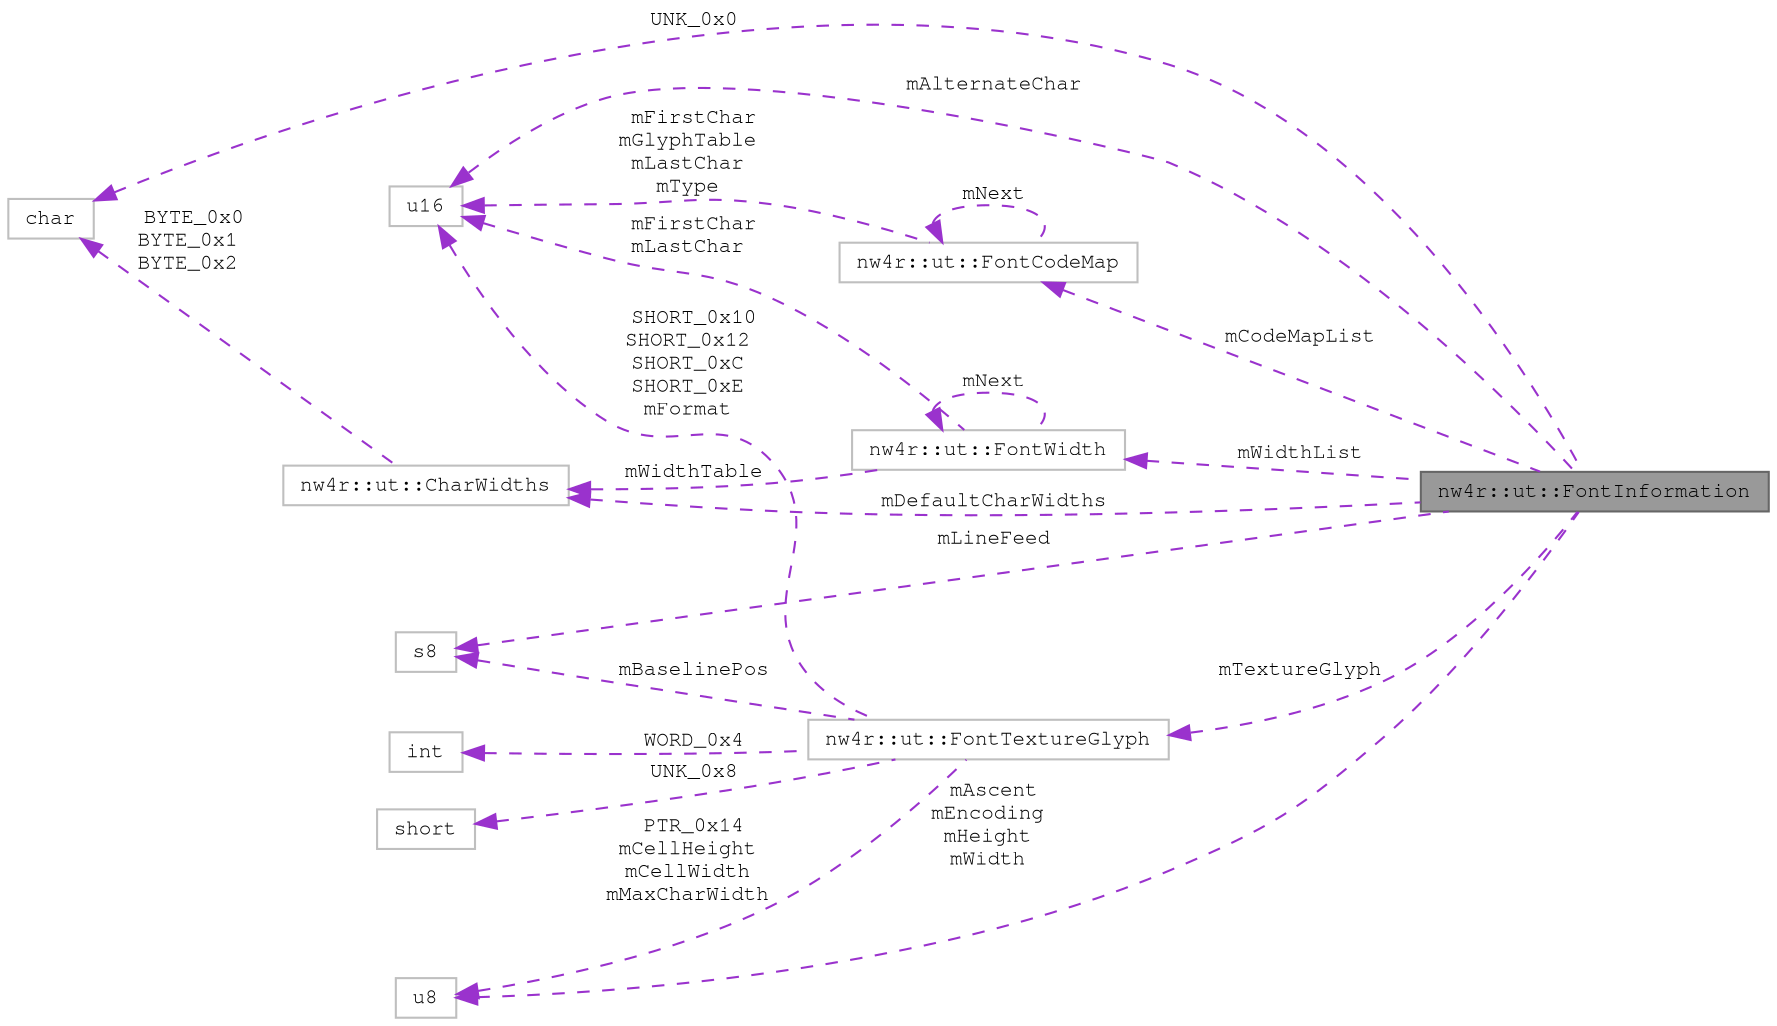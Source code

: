 digraph "nw4r::ut::FontInformation"
{
 // LATEX_PDF_SIZE
  bgcolor="transparent";
  edge [fontname=FreeMono,fontsize=10,labelfontname=FreeMono,labelfontsize=10];
  node [fontname=FreeMono,fontsize=10,shape=box,height=0.2,width=0.4];
  rankdir="LR";
  Node1 [label="nw4r::ut::FontInformation",height=0.2,width=0.4,color="gray40", fillcolor="grey60", style="filled", fontcolor="black",tooltip=" "];
  Node2 -> Node1 [dir="back",color="darkorchid3",style="dashed",label=" UNK_0x0" ];
  Node2 [label="char",height=0.2,width=0.4,color="grey75", fillcolor="white", style="filled",tooltip=" "];
  Node3 -> Node1 [dir="back",color="darkorchid3",style="dashed",label=" mLineFeed" ];
  Node3 [label="s8",height=0.2,width=0.4,color="grey75", fillcolor="white", style="filled",tooltip=" "];
  Node4 -> Node1 [dir="back",color="darkorchid3",style="dashed",label=" mAlternateChar" ];
  Node4 [label="u16",height=0.2,width=0.4,color="grey75", fillcolor="white", style="filled",URL="$classu16.html",tooltip=" "];
  Node5 -> Node1 [dir="back",color="darkorchid3",style="dashed",label=" mDefaultCharWidths" ];
  Node5 [label="nw4r::ut::CharWidths",height=0.2,width=0.4,color="grey75", fillcolor="white", style="filled",URL="$structnw4r_1_1ut_1_1_char_widths.html",tooltip=" "];
  Node2 -> Node5 [dir="back",color="darkorchid3",style="dashed",label=" BYTE_0x0\nBYTE_0x1\nBYTE_0x2" ];
  Node6 -> Node1 [dir="back",color="darkorchid3",style="dashed",label=" mAscent\nmEncoding\nmHeight\nmWidth" ];
  Node6 [label="u8",height=0.2,width=0.4,color="grey75", fillcolor="white", style="filled",tooltip=" "];
  Node7 -> Node1 [dir="back",color="darkorchid3",style="dashed",label=" mTextureGlyph" ];
  Node7 [label="nw4r::ut::FontTextureGlyph",height=0.2,width=0.4,color="grey75", fillcolor="white", style="filled",URL="$structnw4r_1_1ut_1_1_font_texture_glyph.html",tooltip=" "];
  Node6 -> Node7 [dir="back",color="darkorchid3",style="dashed",label=" PTR_0x14\nmCellHeight\nmCellWidth\nmMaxCharWidth" ];
  Node3 -> Node7 [dir="back",color="darkorchid3",style="dashed",label=" mBaselinePos" ];
  Node8 -> Node7 [dir="back",color="darkorchid3",style="dashed",label=" WORD_0x4" ];
  Node8 [label="int",height=0.2,width=0.4,color="grey75", fillcolor="white", style="filled",tooltip=" "];
  Node9 -> Node7 [dir="back",color="darkorchid3",style="dashed",label=" UNK_0x8" ];
  Node9 [label="short",height=0.2,width=0.4,color="grey75", fillcolor="white", style="filled",tooltip=" "];
  Node4 -> Node7 [dir="back",color="darkorchid3",style="dashed",label=" SHORT_0x10\nSHORT_0x12\nSHORT_0xC\nSHORT_0xE\nmFormat" ];
  Node10 -> Node1 [dir="back",color="darkorchid3",style="dashed",label=" mWidthList" ];
  Node10 [label="nw4r::ut::FontWidth",height=0.2,width=0.4,color="grey75", fillcolor="white", style="filled",URL="$structnw4r_1_1ut_1_1_font_width.html",tooltip=" "];
  Node4 -> Node10 [dir="back",color="darkorchid3",style="dashed",label=" mFirstChar\nmLastChar" ];
  Node10 -> Node10 [dir="back",color="darkorchid3",style="dashed",label=" mNext" ];
  Node5 -> Node10 [dir="back",color="darkorchid3",style="dashed",label=" mWidthTable" ];
  Node11 -> Node1 [dir="back",color="darkorchid3",style="dashed",label=" mCodeMapList" ];
  Node11 [label="nw4r::ut::FontCodeMap",height=0.2,width=0.4,color="grey75", fillcolor="white", style="filled",URL="$structnw4r_1_1ut_1_1_font_code_map.html",tooltip=" "];
  Node4 -> Node11 [dir="back",color="darkorchid3",style="dashed",label=" mFirstChar\nmGlyphTable\nmLastChar\nmType" ];
  Node11 -> Node11 [dir="back",color="darkorchid3",style="dashed",label=" mNext" ];
}
